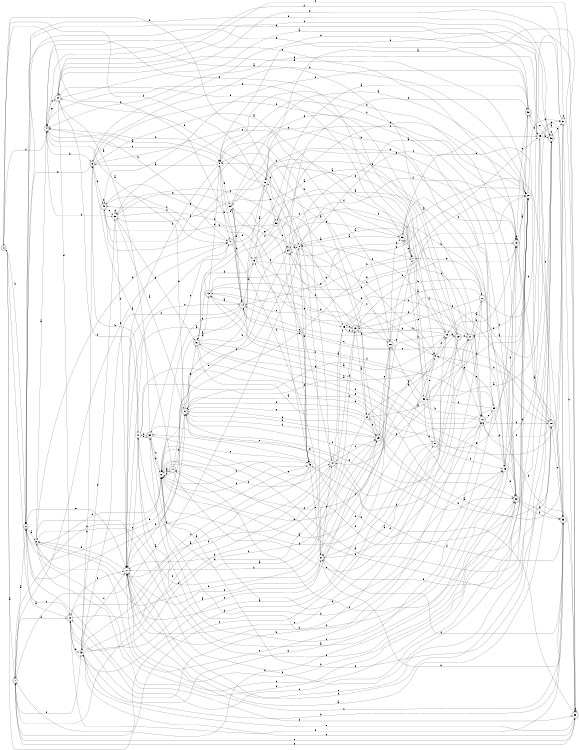 digraph n47_3 {
__start0 [label="" shape="none"];

rankdir=LR;
size="8,5";

s0 [style="rounded,filled", color="black", fillcolor="white" shape="doublecircle", label="0"];
s1 [style="rounded,filled", color="black", fillcolor="white" shape="doublecircle", label="1"];
s2 [style="rounded,filled", color="black", fillcolor="white" shape="doublecircle", label="2"];
s3 [style="filled", color="black", fillcolor="white" shape="circle", label="3"];
s4 [style="rounded,filled", color="black", fillcolor="white" shape="doublecircle", label="4"];
s5 [style="filled", color="black", fillcolor="white" shape="circle", label="5"];
s6 [style="rounded,filled", color="black", fillcolor="white" shape="doublecircle", label="6"];
s7 [style="filled", color="black", fillcolor="white" shape="circle", label="7"];
s8 [style="filled", color="black", fillcolor="white" shape="circle", label="8"];
s9 [style="filled", color="black", fillcolor="white" shape="circle", label="9"];
s10 [style="filled", color="black", fillcolor="white" shape="circle", label="10"];
s11 [style="rounded,filled", color="black", fillcolor="white" shape="doublecircle", label="11"];
s12 [style="rounded,filled", color="black", fillcolor="white" shape="doublecircle", label="12"];
s13 [style="rounded,filled", color="black", fillcolor="white" shape="doublecircle", label="13"];
s14 [style="rounded,filled", color="black", fillcolor="white" shape="doublecircle", label="14"];
s15 [style="filled", color="black", fillcolor="white" shape="circle", label="15"];
s16 [style="filled", color="black", fillcolor="white" shape="circle", label="16"];
s17 [style="rounded,filled", color="black", fillcolor="white" shape="doublecircle", label="17"];
s18 [style="rounded,filled", color="black", fillcolor="white" shape="doublecircle", label="18"];
s19 [style="rounded,filled", color="black", fillcolor="white" shape="doublecircle", label="19"];
s20 [style="filled", color="black", fillcolor="white" shape="circle", label="20"];
s21 [style="rounded,filled", color="black", fillcolor="white" shape="doublecircle", label="21"];
s22 [style="rounded,filled", color="black", fillcolor="white" shape="doublecircle", label="22"];
s23 [style="rounded,filled", color="black", fillcolor="white" shape="doublecircle", label="23"];
s24 [style="filled", color="black", fillcolor="white" shape="circle", label="24"];
s25 [style="rounded,filled", color="black", fillcolor="white" shape="doublecircle", label="25"];
s26 [style="rounded,filled", color="black", fillcolor="white" shape="doublecircle", label="26"];
s27 [style="filled", color="black", fillcolor="white" shape="circle", label="27"];
s28 [style="filled", color="black", fillcolor="white" shape="circle", label="28"];
s29 [style="rounded,filled", color="black", fillcolor="white" shape="doublecircle", label="29"];
s30 [style="filled", color="black", fillcolor="white" shape="circle", label="30"];
s31 [style="rounded,filled", color="black", fillcolor="white" shape="doublecircle", label="31"];
s32 [style="rounded,filled", color="black", fillcolor="white" shape="doublecircle", label="32"];
s33 [style="rounded,filled", color="black", fillcolor="white" shape="doublecircle", label="33"];
s34 [style="rounded,filled", color="black", fillcolor="white" shape="doublecircle", label="34"];
s35 [style="filled", color="black", fillcolor="white" shape="circle", label="35"];
s36 [style="rounded,filled", color="black", fillcolor="white" shape="doublecircle", label="36"];
s37 [style="filled", color="black", fillcolor="white" shape="circle", label="37"];
s38 [style="rounded,filled", color="black", fillcolor="white" shape="doublecircle", label="38"];
s39 [style="rounded,filled", color="black", fillcolor="white" shape="doublecircle", label="39"];
s40 [style="rounded,filled", color="black", fillcolor="white" shape="doublecircle", label="40"];
s41 [style="filled", color="black", fillcolor="white" shape="circle", label="41"];
s42 [style="rounded,filled", color="black", fillcolor="white" shape="doublecircle", label="42"];
s43 [style="filled", color="black", fillcolor="white" shape="circle", label="43"];
s44 [style="rounded,filled", color="black", fillcolor="white" shape="doublecircle", label="44"];
s45 [style="filled", color="black", fillcolor="white" shape="circle", label="45"];
s46 [style="filled", color="black", fillcolor="white" shape="circle", label="46"];
s47 [style="rounded,filled", color="black", fillcolor="white" shape="doublecircle", label="47"];
s48 [style="rounded,filled", color="black", fillcolor="white" shape="doublecircle", label="48"];
s49 [style="filled", color="black", fillcolor="white" shape="circle", label="49"];
s50 [style="rounded,filled", color="black", fillcolor="white" shape="doublecircle", label="50"];
s51 [style="rounded,filled", color="black", fillcolor="white" shape="doublecircle", label="51"];
s52 [style="rounded,filled", color="black", fillcolor="white" shape="doublecircle", label="52"];
s53 [style="rounded,filled", color="black", fillcolor="white" shape="doublecircle", label="53"];
s54 [style="filled", color="black", fillcolor="white" shape="circle", label="54"];
s55 [style="filled", color="black", fillcolor="white" shape="circle", label="55"];
s56 [style="filled", color="black", fillcolor="white" shape="circle", label="56"];
s57 [style="rounded,filled", color="black", fillcolor="white" shape="doublecircle", label="57"];
s0 -> s1 [label="a"];
s0 -> s2 [label="b"];
s0 -> s57 [label="c"];
s0 -> s14 [label="d"];
s0 -> s8 [label="e"];
s0 -> s34 [label="f"];
s1 -> s2 [label="a"];
s1 -> s47 [label="b"];
s1 -> s38 [label="c"];
s1 -> s42 [label="d"];
s1 -> s43 [label="e"];
s1 -> s10 [label="f"];
s2 -> s3 [label="a"];
s2 -> s46 [label="b"];
s2 -> s10 [label="c"];
s2 -> s38 [label="d"];
s2 -> s17 [label="e"];
s2 -> s36 [label="f"];
s3 -> s4 [label="a"];
s3 -> s25 [label="b"];
s3 -> s32 [label="c"];
s3 -> s47 [label="d"];
s3 -> s12 [label="e"];
s3 -> s20 [label="f"];
s4 -> s5 [label="a"];
s4 -> s6 [label="b"];
s4 -> s40 [label="c"];
s4 -> s30 [label="d"];
s4 -> s9 [label="e"];
s4 -> s0 [label="f"];
s5 -> s6 [label="a"];
s5 -> s47 [label="b"];
s5 -> s4 [label="c"];
s5 -> s54 [label="d"];
s5 -> s14 [label="e"];
s5 -> s17 [label="f"];
s6 -> s7 [label="a"];
s6 -> s20 [label="b"];
s6 -> s26 [label="c"];
s6 -> s29 [label="d"];
s6 -> s2 [label="e"];
s6 -> s48 [label="f"];
s7 -> s8 [label="a"];
s7 -> s14 [label="b"];
s7 -> s56 [label="c"];
s7 -> s2 [label="d"];
s7 -> s10 [label="e"];
s7 -> s28 [label="f"];
s8 -> s1 [label="a"];
s8 -> s9 [label="b"];
s8 -> s9 [label="c"];
s8 -> s46 [label="d"];
s8 -> s54 [label="e"];
s8 -> s20 [label="f"];
s9 -> s10 [label="a"];
s9 -> s19 [label="b"];
s9 -> s11 [label="c"];
s9 -> s25 [label="d"];
s9 -> s23 [label="e"];
s9 -> s28 [label="f"];
s10 -> s11 [label="a"];
s10 -> s12 [label="b"];
s10 -> s39 [label="c"];
s10 -> s49 [label="d"];
s10 -> s36 [label="e"];
s10 -> s44 [label="f"];
s11 -> s6 [label="a"];
s11 -> s10 [label="b"];
s11 -> s12 [label="c"];
s11 -> s10 [label="d"];
s11 -> s8 [label="e"];
s11 -> s31 [label="f"];
s12 -> s13 [label="a"];
s12 -> s26 [label="b"];
s12 -> s53 [label="c"];
s12 -> s18 [label="d"];
s12 -> s55 [label="e"];
s12 -> s46 [label="f"];
s13 -> s14 [label="a"];
s13 -> s20 [label="b"];
s13 -> s45 [label="c"];
s13 -> s5 [label="d"];
s13 -> s20 [label="e"];
s13 -> s19 [label="f"];
s14 -> s10 [label="a"];
s14 -> s15 [label="b"];
s14 -> s17 [label="c"];
s14 -> s54 [label="d"];
s14 -> s10 [label="e"];
s14 -> s43 [label="f"];
s15 -> s16 [label="a"];
s15 -> s26 [label="b"];
s15 -> s20 [label="c"];
s15 -> s51 [label="d"];
s15 -> s53 [label="e"];
s15 -> s35 [label="f"];
s16 -> s17 [label="a"];
s16 -> s32 [label="b"];
s16 -> s19 [label="c"];
s16 -> s4 [label="d"];
s16 -> s52 [label="e"];
s16 -> s30 [label="f"];
s17 -> s18 [label="a"];
s17 -> s32 [label="b"];
s17 -> s41 [label="c"];
s17 -> s3 [label="d"];
s17 -> s36 [label="e"];
s17 -> s36 [label="f"];
s18 -> s19 [label="a"];
s18 -> s53 [label="b"];
s18 -> s9 [label="c"];
s18 -> s10 [label="d"];
s18 -> s33 [label="e"];
s18 -> s12 [label="f"];
s19 -> s20 [label="a"];
s19 -> s50 [label="b"];
s19 -> s4 [label="c"];
s19 -> s19 [label="d"];
s19 -> s13 [label="e"];
s19 -> s1 [label="f"];
s20 -> s21 [label="a"];
s20 -> s37 [label="b"];
s20 -> s11 [label="c"];
s20 -> s31 [label="d"];
s20 -> s40 [label="e"];
s20 -> s27 [label="f"];
s21 -> s22 [label="a"];
s21 -> s17 [label="b"];
s21 -> s12 [label="c"];
s21 -> s45 [label="d"];
s21 -> s39 [label="e"];
s21 -> s34 [label="f"];
s22 -> s23 [label="a"];
s22 -> s42 [label="b"];
s22 -> s31 [label="c"];
s22 -> s38 [label="d"];
s22 -> s7 [label="e"];
s22 -> s14 [label="f"];
s23 -> s24 [label="a"];
s23 -> s22 [label="b"];
s23 -> s15 [label="c"];
s23 -> s42 [label="d"];
s23 -> s34 [label="e"];
s23 -> s18 [label="f"];
s24 -> s21 [label="a"];
s24 -> s18 [label="b"];
s24 -> s25 [label="c"];
s24 -> s31 [label="d"];
s24 -> s31 [label="e"];
s24 -> s17 [label="f"];
s25 -> s16 [label="a"];
s25 -> s17 [label="b"];
s25 -> s26 [label="c"];
s25 -> s31 [label="d"];
s25 -> s31 [label="e"];
s25 -> s31 [label="f"];
s26 -> s17 [label="a"];
s26 -> s5 [label="b"];
s26 -> s27 [label="c"];
s26 -> s7 [label="d"];
s26 -> s27 [label="e"];
s26 -> s53 [label="f"];
s27 -> s28 [label="a"];
s27 -> s33 [label="b"];
s27 -> s5 [label="c"];
s27 -> s3 [label="d"];
s27 -> s44 [label="e"];
s27 -> s17 [label="f"];
s28 -> s24 [label="a"];
s28 -> s29 [label="b"];
s28 -> s14 [label="c"];
s28 -> s23 [label="d"];
s28 -> s16 [label="e"];
s28 -> s8 [label="f"];
s29 -> s4 [label="a"];
s29 -> s21 [label="b"];
s29 -> s30 [label="c"];
s29 -> s44 [label="d"];
s29 -> s17 [label="e"];
s29 -> s27 [label="f"];
s30 -> s31 [label="a"];
s30 -> s17 [label="b"];
s30 -> s45 [label="c"];
s30 -> s30 [label="d"];
s30 -> s51 [label="e"];
s30 -> s46 [label="f"];
s31 -> s4 [label="a"];
s31 -> s32 [label="b"];
s31 -> s7 [label="c"];
s31 -> s28 [label="d"];
s31 -> s51 [label="e"];
s31 -> s17 [label="f"];
s32 -> s33 [label="a"];
s32 -> s5 [label="b"];
s32 -> s5 [label="c"];
s32 -> s3 [label="d"];
s32 -> s52 [label="e"];
s32 -> s33 [label="f"];
s33 -> s34 [label="a"];
s33 -> s43 [label="b"];
s33 -> s17 [label="c"];
s33 -> s42 [label="d"];
s33 -> s14 [label="e"];
s33 -> s27 [label="f"];
s34 -> s20 [label="a"];
s34 -> s8 [label="b"];
s34 -> s35 [label="c"];
s34 -> s46 [label="d"];
s34 -> s17 [label="e"];
s34 -> s50 [label="f"];
s35 -> s33 [label="a"];
s35 -> s36 [label="b"];
s35 -> s18 [label="c"];
s35 -> s33 [label="d"];
s35 -> s4 [label="e"];
s35 -> s28 [label="f"];
s36 -> s10 [label="a"];
s36 -> s36 [label="b"];
s36 -> s37 [label="c"];
s36 -> s6 [label="d"];
s36 -> s50 [label="e"];
s36 -> s10 [label="f"];
s37 -> s24 [label="a"];
s37 -> s38 [label="b"];
s37 -> s37 [label="c"];
s37 -> s5 [label="d"];
s37 -> s40 [label="e"];
s37 -> s4 [label="f"];
s38 -> s16 [label="a"];
s38 -> s39 [label="b"];
s38 -> s38 [label="c"];
s38 -> s12 [label="d"];
s38 -> s43 [label="e"];
s38 -> s1 [label="f"];
s39 -> s40 [label="a"];
s39 -> s10 [label="b"];
s39 -> s46 [label="c"];
s39 -> s41 [label="d"];
s39 -> s47 [label="e"];
s39 -> s49 [label="f"];
s40 -> s35 [label="a"];
s40 -> s41 [label="b"];
s40 -> s36 [label="c"];
s40 -> s42 [label="d"];
s40 -> s4 [label="e"];
s40 -> s38 [label="f"];
s41 -> s25 [label="a"];
s41 -> s6 [label="b"];
s41 -> s37 [label="c"];
s41 -> s21 [label="d"];
s41 -> s39 [label="e"];
s41 -> s32 [label="f"];
s42 -> s0 [label="a"];
s42 -> s23 [label="b"];
s42 -> s2 [label="c"];
s42 -> s25 [label="d"];
s42 -> s43 [label="e"];
s42 -> s17 [label="f"];
s43 -> s27 [label="a"];
s43 -> s6 [label="b"];
s43 -> s17 [label="c"];
s43 -> s30 [label="d"];
s43 -> s38 [label="e"];
s43 -> s44 [label="f"];
s44 -> s45 [label="a"];
s44 -> s5 [label="b"];
s44 -> s25 [label="c"];
s44 -> s33 [label="d"];
s44 -> s31 [label="e"];
s44 -> s1 [label="f"];
s45 -> s3 [label="a"];
s45 -> s12 [label="b"];
s45 -> s21 [label="c"];
s45 -> s23 [label="d"];
s45 -> s23 [label="e"];
s45 -> s34 [label="f"];
s46 -> s43 [label="a"];
s46 -> s10 [label="b"];
s46 -> s42 [label="c"];
s46 -> s10 [label="d"];
s46 -> s27 [label="e"];
s46 -> s40 [label="f"];
s47 -> s12 [label="a"];
s47 -> s4 [label="b"];
s47 -> s48 [label="c"];
s47 -> s19 [label="d"];
s47 -> s17 [label="e"];
s47 -> s27 [label="f"];
s48 -> s49 [label="a"];
s48 -> s44 [label="b"];
s48 -> s47 [label="c"];
s48 -> s48 [label="d"];
s48 -> s30 [label="e"];
s48 -> s50 [label="f"];
s49 -> s41 [label="a"];
s49 -> s19 [label="b"];
s49 -> s39 [label="c"];
s49 -> s48 [label="d"];
s49 -> s32 [label="e"];
s49 -> s35 [label="f"];
s50 -> s51 [label="a"];
s50 -> s21 [label="b"];
s50 -> s42 [label="c"];
s50 -> s2 [label="d"];
s50 -> s2 [label="e"];
s50 -> s35 [label="f"];
s51 -> s25 [label="a"];
s51 -> s34 [label="b"];
s51 -> s13 [label="c"];
s51 -> s49 [label="d"];
s51 -> s32 [label="e"];
s51 -> s32 [label="f"];
s52 -> s24 [label="a"];
s52 -> s2 [label="b"];
s52 -> s34 [label="c"];
s52 -> s15 [label="d"];
s52 -> s48 [label="e"];
s52 -> s7 [label="f"];
s53 -> s8 [label="a"];
s53 -> s22 [label="b"];
s53 -> s51 [label="c"];
s53 -> s40 [label="d"];
s53 -> s7 [label="e"];
s53 -> s19 [label="f"];
s54 -> s20 [label="a"];
s54 -> s55 [label="b"];
s54 -> s14 [label="c"];
s54 -> s15 [label="d"];
s54 -> s30 [label="e"];
s54 -> s46 [label="f"];
s55 -> s51 [label="a"];
s55 -> s43 [label="b"];
s55 -> s56 [label="c"];
s55 -> s49 [label="d"];
s55 -> s9 [label="e"];
s55 -> s14 [label="f"];
s56 -> s37 [label="a"];
s56 -> s10 [label="b"];
s56 -> s13 [label="c"];
s56 -> s57 [label="d"];
s56 -> s9 [label="e"];
s56 -> s20 [label="f"];
s57 -> s54 [label="a"];
s57 -> s53 [label="b"];
s57 -> s49 [label="c"];
s57 -> s1 [label="d"];
s57 -> s19 [label="e"];
s57 -> s10 [label="f"];

}